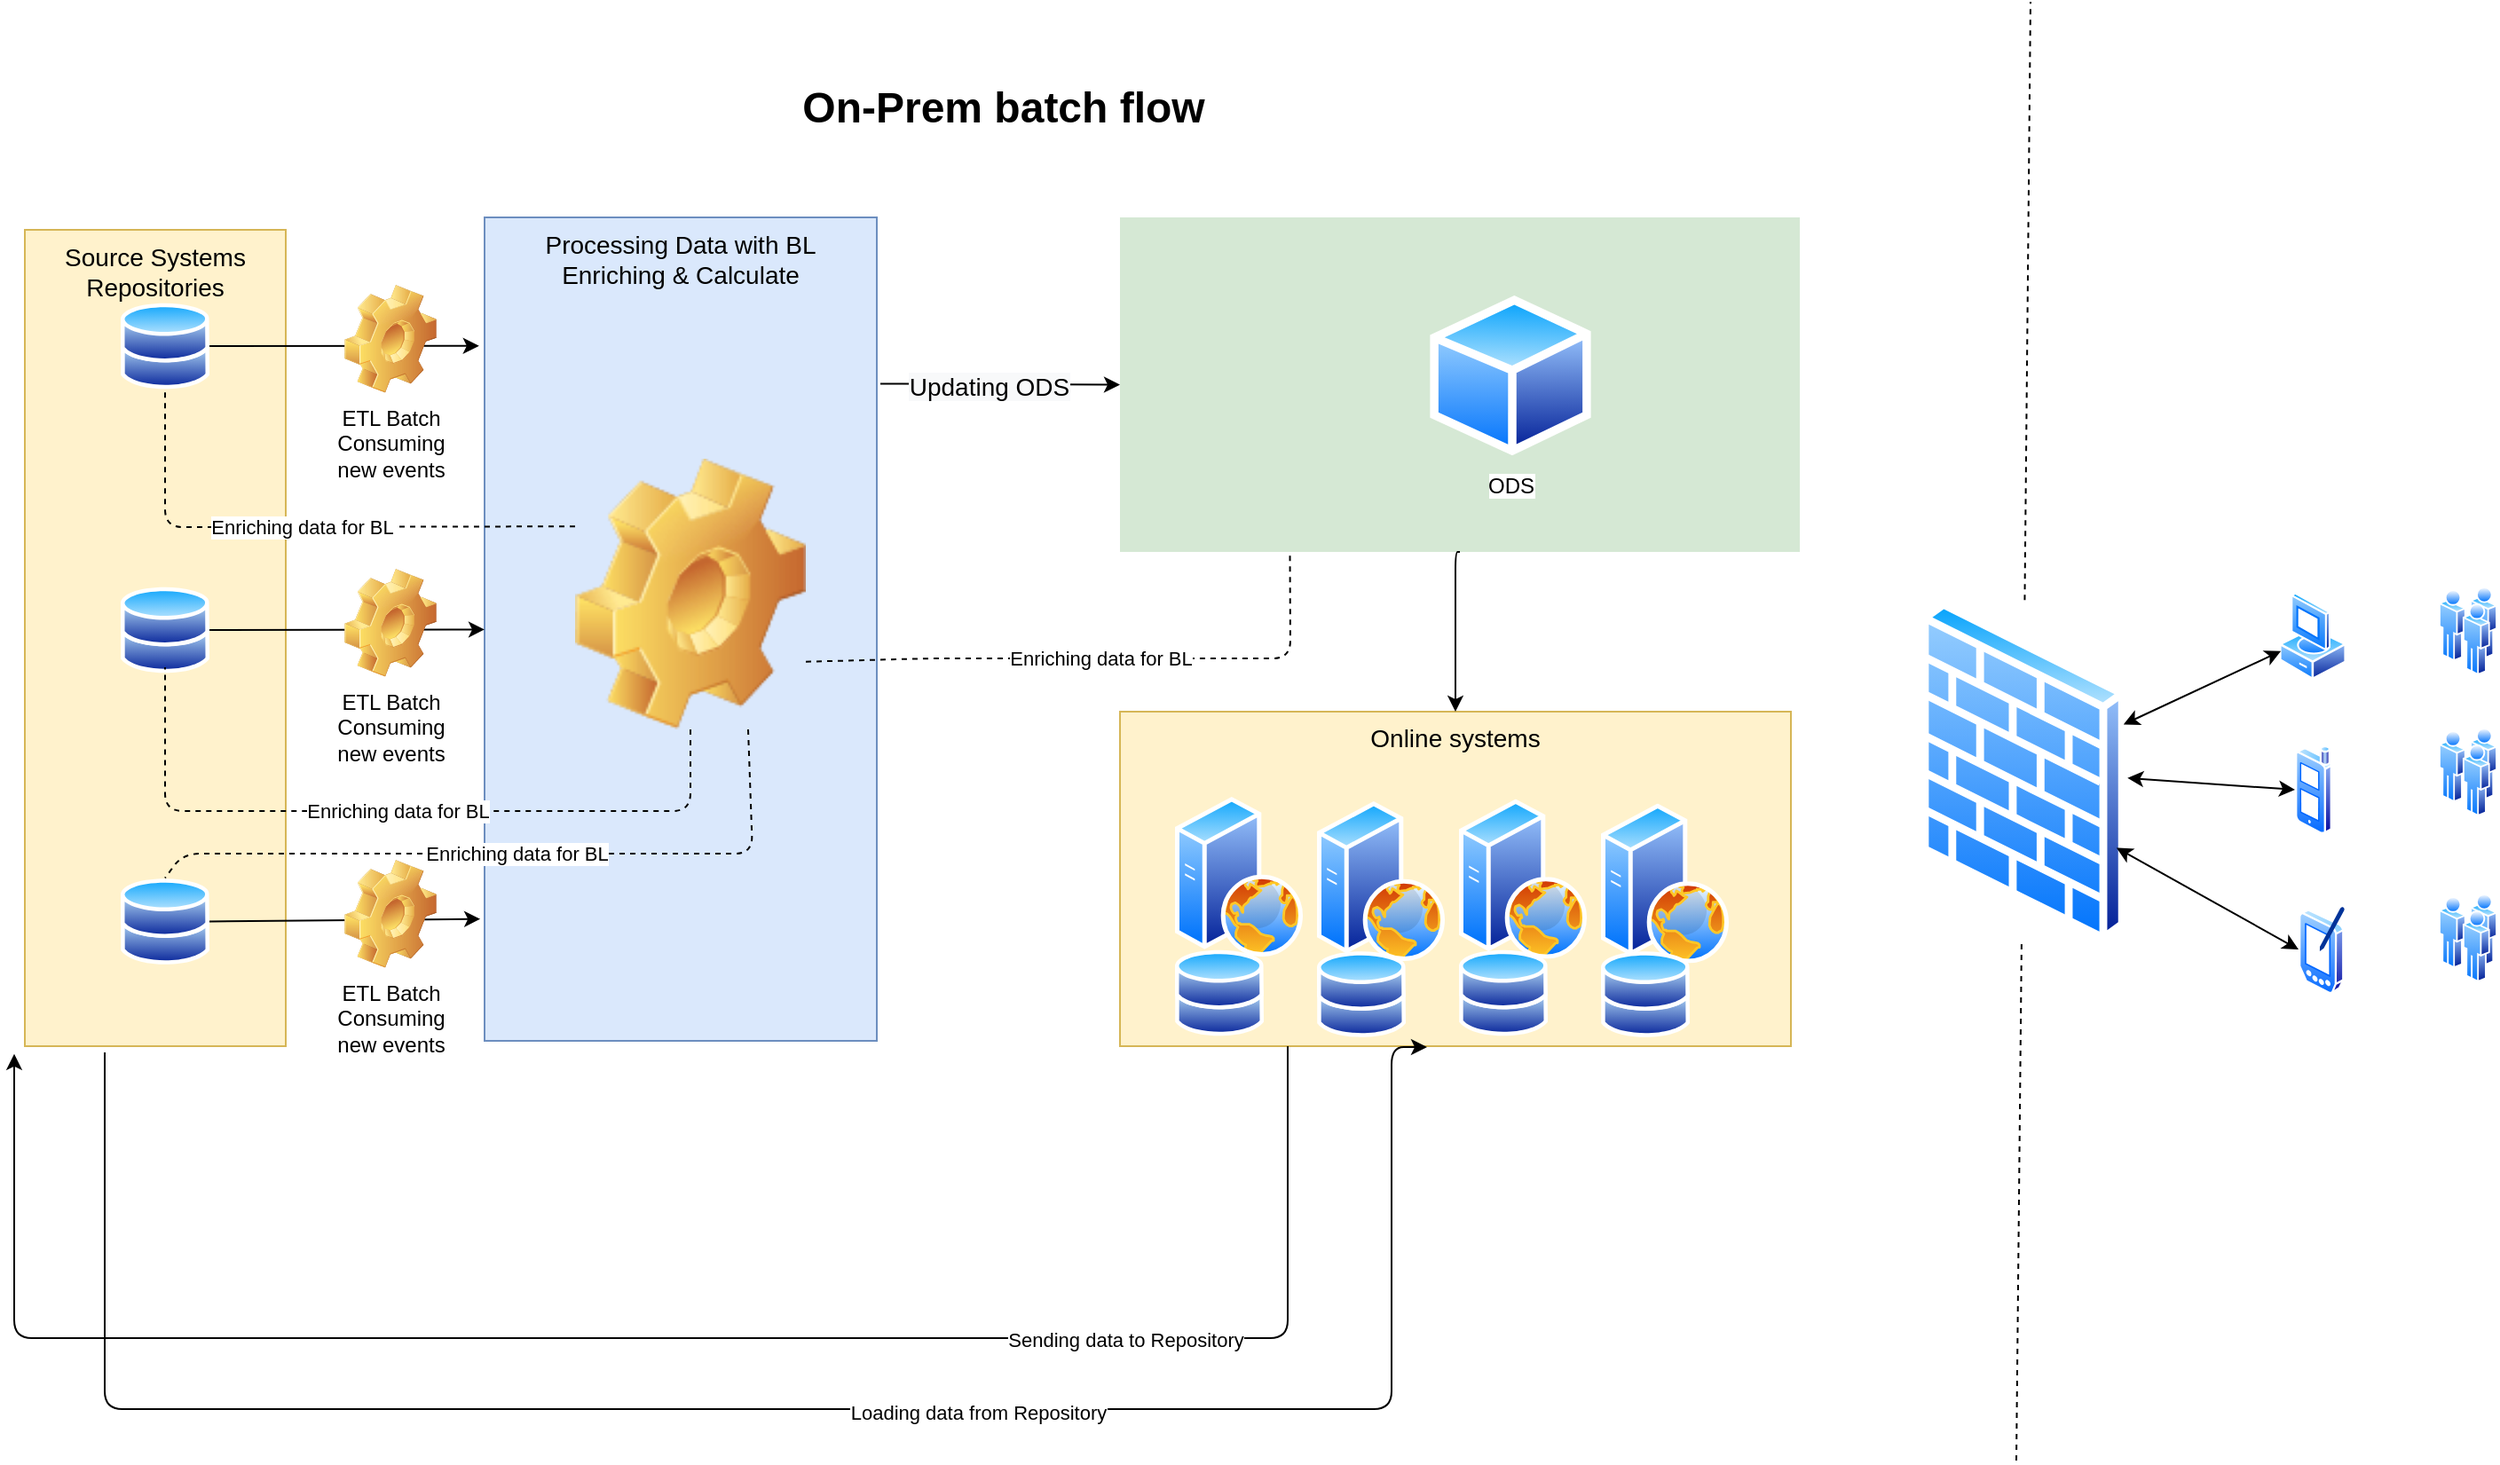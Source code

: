 <mxfile version="13.8.5" type="github">
  <diagram name="Page-1" id="e3a06f82-3646-2815-327d-82caf3d4e204">
    <mxGraphModel dx="1182" dy="732" grid="1" gridSize="10" guides="1" tooltips="1" connect="1" arrows="1" fold="1" page="1" pageScale="1.5" pageWidth="1169" pageHeight="826" background="none" math="0" shadow="0">
      <root>
        <mxCell id="0" style=";html=1;" />
        <mxCell id="1" style=";html=1;" parent="0" />
        <mxCell id="6a7d8f32e03d9370-60" value="" style="whiteSpace=wrap;html=1;fillColor=#d5e8d4;fontSize=14;strokeColor=none;verticalAlign=top;" parent="1" vertex="1">
          <mxGeometry x="657" y="141.5" width="383" height="188.5" as="geometry" />
        </mxCell>
        <mxCell id="6a7d8f32e03d9370-59" value="Processing Data with BL&lt;br&gt;Enriching &amp;amp; Calculate" style="whiteSpace=wrap;html=1;fillColor=#dae8fc;fontSize=14;strokeColor=#6c8ebf;verticalAlign=top;" parent="1" vertex="1">
          <mxGeometry x="299" y="141.5" width="221" height="464" as="geometry" />
        </mxCell>
        <mxCell id="6a7d8f32e03d9370-57" value="Source Systems&lt;br&gt;Repositories" style="whiteSpace=wrap;html=1;fillColor=#fff2cc;fontSize=14;strokeColor=#d6b656;verticalAlign=top;" parent="1" vertex="1">
          <mxGeometry x="40" y="148.5" width="147" height="460" as="geometry" />
        </mxCell>
        <mxCell id="6a7d8f32e03d9370-62" value="On-Prem batch flow" style="text;strokeColor=none;fillColor=none;html=1;fontSize=24;fontStyle=1;verticalAlign=middle;align=center;" parent="1" vertex="1">
          <mxGeometry x="160" y="60" width="861" height="40" as="geometry" />
        </mxCell>
        <mxCell id="v40ORNjY-woeDNZ2NIp7-6" value="" style="aspect=fixed;perimeter=ellipsePerimeter;html=1;align=center;shadow=0;dashed=0;spacingTop=3;image;image=img/lib/active_directory/databases.svg;" parent="1" vertex="1">
          <mxGeometry x="94" y="189.5" width="50" height="49" as="geometry" />
        </mxCell>
        <mxCell id="v40ORNjY-woeDNZ2NIp7-7" value="" style="aspect=fixed;perimeter=ellipsePerimeter;html=1;align=center;shadow=0;dashed=0;spacingTop=3;image;image=img/lib/active_directory/databases.svg;" parent="1" vertex="1">
          <mxGeometry x="94" y="349.5" width="50" height="49" as="geometry" />
        </mxCell>
        <mxCell id="v40ORNjY-woeDNZ2NIp7-8" value="" style="aspect=fixed;perimeter=ellipsePerimeter;html=1;align=center;shadow=0;dashed=0;spacingTop=3;image;image=img/lib/active_directory/databases.svg;" parent="1" vertex="1">
          <mxGeometry x="94" y="513.75" width="50" height="49" as="geometry" />
        </mxCell>
        <mxCell id="v40ORNjY-woeDNZ2NIp7-10" value="" style="shape=image;html=1;verticalLabelPosition=bottom;verticalAlign=top;imageAspect=1;aspect=fixed;image=img/clipart/Gear_128x128.png" parent="1" vertex="1">
          <mxGeometry x="350" y="277.5" width="130" height="152.5" as="geometry" />
        </mxCell>
        <mxCell id="v40ORNjY-woeDNZ2NIp7-11" value="" style="endArrow=none;dashed=1;html=1;entryX=0.5;entryY=1;entryDx=0;entryDy=0;exitX=0;exitY=0.25;exitDx=0;exitDy=0;" parent="1" source="v40ORNjY-woeDNZ2NIp7-10" target="v40ORNjY-woeDNZ2NIp7-6" edge="1">
          <mxGeometry width="50" height="50" relative="1" as="geometry">
            <mxPoint x="580" y="480" as="sourcePoint" />
            <mxPoint x="630" y="430" as="targetPoint" />
            <Array as="points">
              <mxPoint x="119" y="316" />
            </Array>
          </mxGeometry>
        </mxCell>
        <mxCell id="v40ORNjY-woeDNZ2NIp7-12" value="Enriching data for BL" style="edgeLabel;html=1;align=center;verticalAlign=middle;resizable=0;points=[];" parent="v40ORNjY-woeDNZ2NIp7-11" vertex="1" connectable="0">
          <mxGeometry x="-0.002" relative="1" as="geometry">
            <mxPoint as="offset" />
          </mxGeometry>
        </mxCell>
        <mxCell id="v40ORNjY-woeDNZ2NIp7-13" value="" style="endArrow=none;dashed=1;html=1;exitX=0.5;exitY=1;exitDx=0;exitDy=0;" parent="1" source="v40ORNjY-woeDNZ2NIp7-10" edge="1">
          <mxGeometry width="50" height="50" relative="1" as="geometry">
            <mxPoint x="350" y="475.625" as="sourcePoint" />
            <mxPoint x="119" y="395" as="targetPoint" />
            <Array as="points">
              <mxPoint x="415" y="476" />
              <mxPoint x="119" y="476" />
            </Array>
          </mxGeometry>
        </mxCell>
        <mxCell id="v40ORNjY-woeDNZ2NIp7-14" value="Enriching data for BL" style="edgeLabel;html=1;align=center;verticalAlign=middle;resizable=0;points=[];" parent="v40ORNjY-woeDNZ2NIp7-13" vertex="1" connectable="0">
          <mxGeometry x="-0.002" relative="1" as="geometry">
            <mxPoint as="offset" />
          </mxGeometry>
        </mxCell>
        <mxCell id="v40ORNjY-woeDNZ2NIp7-15" value="" style="endArrow=none;dashed=1;html=1;exitX=0.75;exitY=1;exitDx=0;exitDy=0;entryX=0.5;entryY=0;entryDx=0;entryDy=0;" parent="1" source="v40ORNjY-woeDNZ2NIp7-10" target="v40ORNjY-woeDNZ2NIp7-8" edge="1">
          <mxGeometry width="50" height="50" relative="1" as="geometry">
            <mxPoint x="425" y="544.75" as="sourcePoint" />
            <mxPoint x="129" y="520" as="targetPoint" />
            <Array as="points">
              <mxPoint x="450" y="500" />
              <mxPoint x="129" y="500" />
            </Array>
          </mxGeometry>
        </mxCell>
        <mxCell id="v40ORNjY-woeDNZ2NIp7-16" value="Enriching data for BL" style="edgeLabel;html=1;align=center;verticalAlign=middle;resizable=0;points=[];" parent="v40ORNjY-woeDNZ2NIp7-15" vertex="1" connectable="0">
          <mxGeometry x="-0.002" relative="1" as="geometry">
            <mxPoint as="offset" />
          </mxGeometry>
        </mxCell>
        <mxCell id="v40ORNjY-woeDNZ2NIp7-17" value="ODS" style="aspect=fixed;perimeter=ellipsePerimeter;html=1;align=center;shadow=0;dashed=0;spacingTop=3;image;image=img/lib/active_directory/generic_node.svg;" parent="1" vertex="1">
          <mxGeometry x="831" y="185.5" width="92" height="90.16" as="geometry" />
        </mxCell>
        <mxCell id="v40ORNjY-woeDNZ2NIp7-18" value="Online systems" style="whiteSpace=wrap;html=1;fillColor=#fff2cc;fontSize=14;strokeColor=#d6b656;verticalAlign=top;" parent="1" vertex="1">
          <mxGeometry x="657" y="420" width="378" height="188.5" as="geometry" />
        </mxCell>
        <mxCell id="v40ORNjY-woeDNZ2NIp7-19" value="" style="edgeStyle=segmentEdgeStyle;endArrow=classic;html=1;exitX=0.5;exitY=1;exitDx=0;exitDy=0;entryX=0.5;entryY=0;entryDx=0;entryDy=0;" parent="1" source="6a7d8f32e03d9370-60" target="v40ORNjY-woeDNZ2NIp7-18" edge="1">
          <mxGeometry width="50" height="50" relative="1" as="geometry">
            <mxPoint x="810" y="333" as="sourcePoint" />
            <mxPoint x="538" y="433" as="targetPoint" />
          </mxGeometry>
        </mxCell>
        <mxCell id="v40ORNjY-woeDNZ2NIp7-20" value="" style="aspect=fixed;perimeter=ellipsePerimeter;html=1;align=center;shadow=0;dashed=0;spacingTop=3;image;image=img/lib/active_directory/web_server.svg;" parent="1" vertex="1">
          <mxGeometry x="928" y="471.75" width="72" height="90" as="geometry" />
        </mxCell>
        <mxCell id="v40ORNjY-woeDNZ2NIp7-22" value="" style="aspect=fixed;perimeter=ellipsePerimeter;html=1;align=center;shadow=0;dashed=0;spacingTop=3;image;image=img/lib/active_directory/web_server.svg;" parent="1" vertex="1">
          <mxGeometry x="848" y="469.25" width="72" height="90" as="geometry" />
        </mxCell>
        <mxCell id="v40ORNjY-woeDNZ2NIp7-23" value="" style="aspect=fixed;perimeter=ellipsePerimeter;html=1;align=center;shadow=0;dashed=0;spacingTop=3;image;image=img/lib/active_directory/web_server.svg;" parent="1" vertex="1">
          <mxGeometry x="768" y="470.5" width="72" height="90" as="geometry" />
        </mxCell>
        <mxCell id="v40ORNjY-woeDNZ2NIp7-24" value="" style="aspect=fixed;perimeter=ellipsePerimeter;html=1;align=center;shadow=0;dashed=0;spacingTop=3;image;image=img/lib/active_directory/web_server.svg;" parent="1" vertex="1">
          <mxGeometry x="688" y="468" width="72" height="90" as="geometry" />
        </mxCell>
        <mxCell id="v40ORNjY-woeDNZ2NIp7-25" value="" style="edgeStyle=elbowEdgeStyle;elbow=vertical;endArrow=classic;html=1;exitX=0.25;exitY=1;exitDx=0;exitDy=0;entryX=0.449;entryY=1.003;entryDx=0;entryDy=0;entryPerimeter=0;" parent="1" source="v40ORNjY-woeDNZ2NIp7-18" edge="1">
          <mxGeometry width="50" height="50" relative="1" as="geometry">
            <mxPoint x="488" y="483" as="sourcePoint" />
            <mxPoint x="34.003" y="612.88" as="targetPoint" />
            <Array as="points">
              <mxPoint x="348" y="773" />
            </Array>
          </mxGeometry>
        </mxCell>
        <mxCell id="v40ORNjY-woeDNZ2NIp7-32" value="Sending data to Repository" style="edgeLabel;html=1;align=center;verticalAlign=middle;resizable=0;points=[];" parent="v40ORNjY-woeDNZ2NIp7-25" vertex="1" connectable="0">
          <mxGeometry x="-0.667" y="-84" relative="1" as="geometry">
            <mxPoint x="-83" y="85" as="offset" />
          </mxGeometry>
        </mxCell>
        <mxCell id="v40ORNjY-woeDNZ2NIp7-26" value="" style="edgeStyle=segmentEdgeStyle;endArrow=classic;html=1;exitX=0.796;exitY=1.001;exitDx=0;exitDy=0;exitPerimeter=0;" parent="1" edge="1">
          <mxGeometry width="50" height="50" relative="1" as="geometry">
            <mxPoint x="85.012" y="611.96" as="sourcePoint" />
            <mxPoint x="830" y="609" as="targetPoint" />
            <Array as="points">
              <mxPoint x="85" y="813" />
              <mxPoint x="810" y="813" />
            </Array>
          </mxGeometry>
        </mxCell>
        <mxCell id="v40ORNjY-woeDNZ2NIp7-33" value="Loading data from Repository" style="edgeLabel;html=1;align=center;verticalAlign=middle;resizable=0;points=[];" parent="v40ORNjY-woeDNZ2NIp7-26" vertex="1" connectable="0">
          <mxGeometry x="0.205" y="-2" relative="1" as="geometry">
            <mxPoint as="offset" />
          </mxGeometry>
        </mxCell>
        <mxCell id="v40ORNjY-woeDNZ2NIp7-27" value="" style="endArrow=classic;html=1;entryX=0;entryY=0.5;entryDx=0;entryDy=0;exitX=1.009;exitY=0.202;exitDx=0;exitDy=0;exitPerimeter=0;" parent="1" source="6a7d8f32e03d9370-59" target="6a7d8f32e03d9370-60" edge="1">
          <mxGeometry width="50" height="50" relative="1" as="geometry">
            <mxPoint x="579" y="236" as="sourcePoint" />
            <mxPoint x="610" y="430" as="targetPoint" />
          </mxGeometry>
        </mxCell>
        <mxCell id="v40ORNjY-woeDNZ2NIp7-37" value="&lt;span style=&quot;font-size: 14px ; background-color: rgb(248 , 249 , 250)&quot;&gt;Updating ODS&lt;/span&gt;" style="edgeLabel;html=1;align=center;verticalAlign=middle;resizable=0;points=[];" parent="v40ORNjY-woeDNZ2NIp7-27" vertex="1" connectable="0">
          <mxGeometry x="0.171" y="-1" relative="1" as="geometry">
            <mxPoint x="-18" as="offset" />
          </mxGeometry>
        </mxCell>
        <mxCell id="v40ORNjY-woeDNZ2NIp7-28" value="" style="endArrow=classic;html=1;exitX=1;exitY=0.5;exitDx=0;exitDy=0;entryX=-0.014;entryY=0.156;entryDx=0;entryDy=0;entryPerimeter=0;" parent="1" source="v40ORNjY-woeDNZ2NIp7-6" target="6a7d8f32e03d9370-59" edge="1">
          <mxGeometry width="50" height="50" relative="1" as="geometry">
            <mxPoint x="560" y="480" as="sourcePoint" />
            <mxPoint x="610" y="430" as="targetPoint" />
          </mxGeometry>
        </mxCell>
        <mxCell id="v40ORNjY-woeDNZ2NIp7-1" value="ETL Batch&lt;br&gt;Consuming &lt;br&gt;new events" style="shape=image;html=1;verticalLabelPosition=bottom;verticalAlign=top;imageAspect=1;aspect=fixed;image=img/clipart/Gear_128x128.png" parent="1" vertex="1">
          <mxGeometry x="220" y="179.5" width="52" height="61" as="geometry" />
        </mxCell>
        <mxCell id="v40ORNjY-woeDNZ2NIp7-30" value="" style="endArrow=classic;html=1;exitX=1;exitY=0.5;exitDx=0;exitDy=0;" parent="1" source="v40ORNjY-woeDNZ2NIp7-7" target="6a7d8f32e03d9370-59" edge="1">
          <mxGeometry width="50" height="50" relative="1" as="geometry">
            <mxPoint x="560" y="480" as="sourcePoint" />
            <mxPoint x="610" y="430" as="targetPoint" />
          </mxGeometry>
        </mxCell>
        <mxCell id="v40ORNjY-woeDNZ2NIp7-31" value="" style="endArrow=classic;html=1;exitX=1;exitY=0.5;exitDx=0;exitDy=0;entryX=-0.011;entryY=0.852;entryDx=0;entryDy=0;entryPerimeter=0;" parent="1" source="v40ORNjY-woeDNZ2NIp7-8" target="6a7d8f32e03d9370-59" edge="1">
          <mxGeometry width="50" height="50" relative="1" as="geometry">
            <mxPoint x="154" y="380" as="sourcePoint" />
            <mxPoint x="309" y="381.839" as="targetPoint" />
          </mxGeometry>
        </mxCell>
        <mxCell id="v40ORNjY-woeDNZ2NIp7-4" value="ETL Batch&lt;br&gt;Consuming &lt;br&gt;new events" style="shape=image;html=1;verticalLabelPosition=bottom;verticalAlign=top;imageAspect=1;aspect=fixed;image=img/clipart/Gear_128x128.png" parent="1" vertex="1">
          <mxGeometry x="220" y="503.5" width="52" height="61" as="geometry" />
        </mxCell>
        <mxCell id="v40ORNjY-woeDNZ2NIp7-3" value="ETL Batch&lt;br&gt;Consuming &lt;br&gt;new events" style="shape=image;html=1;verticalLabelPosition=bottom;verticalAlign=top;imageAspect=1;aspect=fixed;image=img/clipart/Gear_128x128.png" parent="1" vertex="1">
          <mxGeometry x="220" y="339.5" width="52" height="61" as="geometry" />
        </mxCell>
        <mxCell id="v40ORNjY-woeDNZ2NIp7-34" value="" style="endArrow=none;dashed=1;html=1;exitX=1;exitY=0.75;exitDx=0;exitDy=0;entryX=0.25;entryY=1;entryDx=0;entryDy=0;" parent="1" source="v40ORNjY-woeDNZ2NIp7-10" target="6a7d8f32e03d9370-60" edge="1">
          <mxGeometry width="50" height="50" relative="1" as="geometry">
            <mxPoint x="457.5" y="440" as="sourcePoint" />
            <mxPoint x="129" y="523.75" as="targetPoint" />
            <Array as="points">
              <mxPoint x="550" y="390" />
              <mxPoint x="753" y="390" />
            </Array>
          </mxGeometry>
        </mxCell>
        <mxCell id="v40ORNjY-woeDNZ2NIp7-35" value="Enriching data for BL" style="edgeLabel;html=1;align=center;verticalAlign=middle;resizable=0;points=[];" parent="v40ORNjY-woeDNZ2NIp7-34" vertex="1" connectable="0">
          <mxGeometry x="-0.002" relative="1" as="geometry">
            <mxPoint as="offset" />
          </mxGeometry>
        </mxCell>
        <mxCell id="v40ORNjY-woeDNZ2NIp7-38" value="" style="aspect=fixed;perimeter=ellipsePerimeter;html=1;align=center;shadow=0;dashed=0;spacingTop=3;image;image=img/lib/active_directory/databases.svg;" parent="1" vertex="1">
          <mxGeometry x="688" y="554" width="50" height="49" as="geometry" />
        </mxCell>
        <mxCell id="v40ORNjY-woeDNZ2NIp7-39" value="" style="aspect=fixed;perimeter=ellipsePerimeter;html=1;align=center;shadow=0;dashed=0;spacingTop=3;image;image=img/lib/active_directory/databases.svg;" parent="1" vertex="1">
          <mxGeometry x="768" y="554.75" width="50" height="49" as="geometry" />
        </mxCell>
        <mxCell id="v40ORNjY-woeDNZ2NIp7-40" value="" style="aspect=fixed;perimeter=ellipsePerimeter;html=1;align=center;shadow=0;dashed=0;spacingTop=3;image;image=img/lib/active_directory/databases.svg;" parent="1" vertex="1">
          <mxGeometry x="848" y="554" width="50" height="49" as="geometry" />
        </mxCell>
        <mxCell id="v40ORNjY-woeDNZ2NIp7-41" value="" style="aspect=fixed;perimeter=ellipsePerimeter;html=1;align=center;shadow=0;dashed=0;spacingTop=3;image;image=img/lib/active_directory/databases.svg;" parent="1" vertex="1">
          <mxGeometry x="928" y="554.75" width="50" height="49" as="geometry" />
        </mxCell>
        <mxCell id="v40ORNjY-woeDNZ2NIp7-42" value="" style="endArrow=none;dashed=1;html=1;" parent="1" source="v40ORNjY-woeDNZ2NIp7-50" edge="1">
          <mxGeometry width="50" height="50" relative="1" as="geometry">
            <mxPoint x="1150" y="842" as="sourcePoint" />
            <mxPoint x="1170" y="20" as="targetPoint" />
          </mxGeometry>
        </mxCell>
        <mxCell id="v40ORNjY-woeDNZ2NIp7-43" value="" style="aspect=fixed;perimeter=ellipsePerimeter;html=1;align=center;shadow=0;dashed=0;spacingTop=3;image;image=img/lib/active_directory/users.svg;" parent="1" vertex="1">
          <mxGeometry x="1400" y="349.5" width="33" height="50" as="geometry" />
        </mxCell>
        <mxCell id="v40ORNjY-woeDNZ2NIp7-44" value="" style="aspect=fixed;perimeter=ellipsePerimeter;html=1;align=center;shadow=0;dashed=0;spacingTop=3;image;image=img/lib/active_directory/users.svg;" parent="1" vertex="1">
          <mxGeometry x="1400" y="429" width="33" height="50" as="geometry" />
        </mxCell>
        <mxCell id="v40ORNjY-woeDNZ2NIp7-45" value="" style="aspect=fixed;perimeter=ellipsePerimeter;html=1;align=center;shadow=0;dashed=0;spacingTop=3;image;image=img/lib/active_directory/users.svg;" parent="1" vertex="1">
          <mxGeometry x="1400" y="522.5" width="33" height="50" as="geometry" />
        </mxCell>
        <mxCell id="v40ORNjY-woeDNZ2NIp7-47" value="" style="aspect=fixed;perimeter=ellipsePerimeter;html=1;align=center;shadow=0;dashed=0;spacingTop=3;image;image=img/lib/active_directory/vista_client.svg;" parent="1" vertex="1">
          <mxGeometry x="1310" y="352.5" width="38" height="50" as="geometry" />
        </mxCell>
        <mxCell id="v40ORNjY-woeDNZ2NIp7-48" value="" style="aspect=fixed;perimeter=ellipsePerimeter;html=1;align=center;shadow=0;dashed=0;spacingTop=3;image;image=img/lib/active_directory/cell_phone.svg;" parent="1" vertex="1">
          <mxGeometry x="1319" y="439" width="21" height="50" as="geometry" />
        </mxCell>
        <mxCell id="v40ORNjY-woeDNZ2NIp7-49" value="" style="aspect=fixed;perimeter=ellipsePerimeter;html=1;align=center;shadow=0;dashed=0;spacingTop=3;image;image=img/lib/active_directory/pda.svg;" parent="1" vertex="1">
          <mxGeometry x="1321" y="529" width="27" height="50" as="geometry" />
        </mxCell>
        <mxCell id="v40ORNjY-woeDNZ2NIp7-50" value="" style="aspect=fixed;perimeter=ellipsePerimeter;html=1;align=center;shadow=0;dashed=0;spacingTop=3;image;image=img/lib/active_directory/firewall.svg;" parent="1" vertex="1">
          <mxGeometry x="1107" y="357.11" width="117.67" height="192.89" as="geometry" />
        </mxCell>
        <mxCell id="v40ORNjY-woeDNZ2NIp7-51" value="" style="endArrow=none;dashed=1;html=1;" parent="1" target="v40ORNjY-woeDNZ2NIp7-50" edge="1">
          <mxGeometry width="50" height="50" relative="1" as="geometry">
            <mxPoint x="1162" y="842" as="sourcePoint" />
            <mxPoint x="1150" y="20" as="targetPoint" />
          </mxGeometry>
        </mxCell>
        <mxCell id="N4Ydt9L-mZjy4IDobuil-1" value="" style="endArrow=classic;startArrow=classic;html=1;exitX=1;exitY=0.75;exitDx=0;exitDy=0;entryX=0;entryY=0.5;entryDx=0;entryDy=0;" edge="1" parent="1" source="v40ORNjY-woeDNZ2NIp7-50" target="v40ORNjY-woeDNZ2NIp7-49">
          <mxGeometry width="50" height="50" relative="1" as="geometry">
            <mxPoint x="1180" y="500" as="sourcePoint" />
            <mxPoint x="1230" y="450" as="targetPoint" />
          </mxGeometry>
        </mxCell>
        <mxCell id="N4Ydt9L-mZjy4IDobuil-2" value="" style="endArrow=classic;startArrow=classic;html=1;entryX=0;entryY=0.5;entryDx=0;entryDy=0;" edge="1" parent="1" source="v40ORNjY-woeDNZ2NIp7-50" target="v40ORNjY-woeDNZ2NIp7-48">
          <mxGeometry width="50" height="50" relative="1" as="geometry">
            <mxPoint x="1228.356" y="507.021" as="sourcePoint" />
            <mxPoint x="1331" y="564" as="targetPoint" />
          </mxGeometry>
        </mxCell>
        <mxCell id="N4Ydt9L-mZjy4IDobuil-3" value="" style="endArrow=classic;startArrow=classic;html=1;" edge="1" parent="1" source="v40ORNjY-woeDNZ2NIp7-50" target="v40ORNjY-woeDNZ2NIp7-47">
          <mxGeometry width="50" height="50" relative="1" as="geometry">
            <mxPoint x="1234.623" y="467.397" as="sourcePoint" />
            <mxPoint x="1329" y="474" as="targetPoint" />
          </mxGeometry>
        </mxCell>
      </root>
    </mxGraphModel>
  </diagram>
</mxfile>
